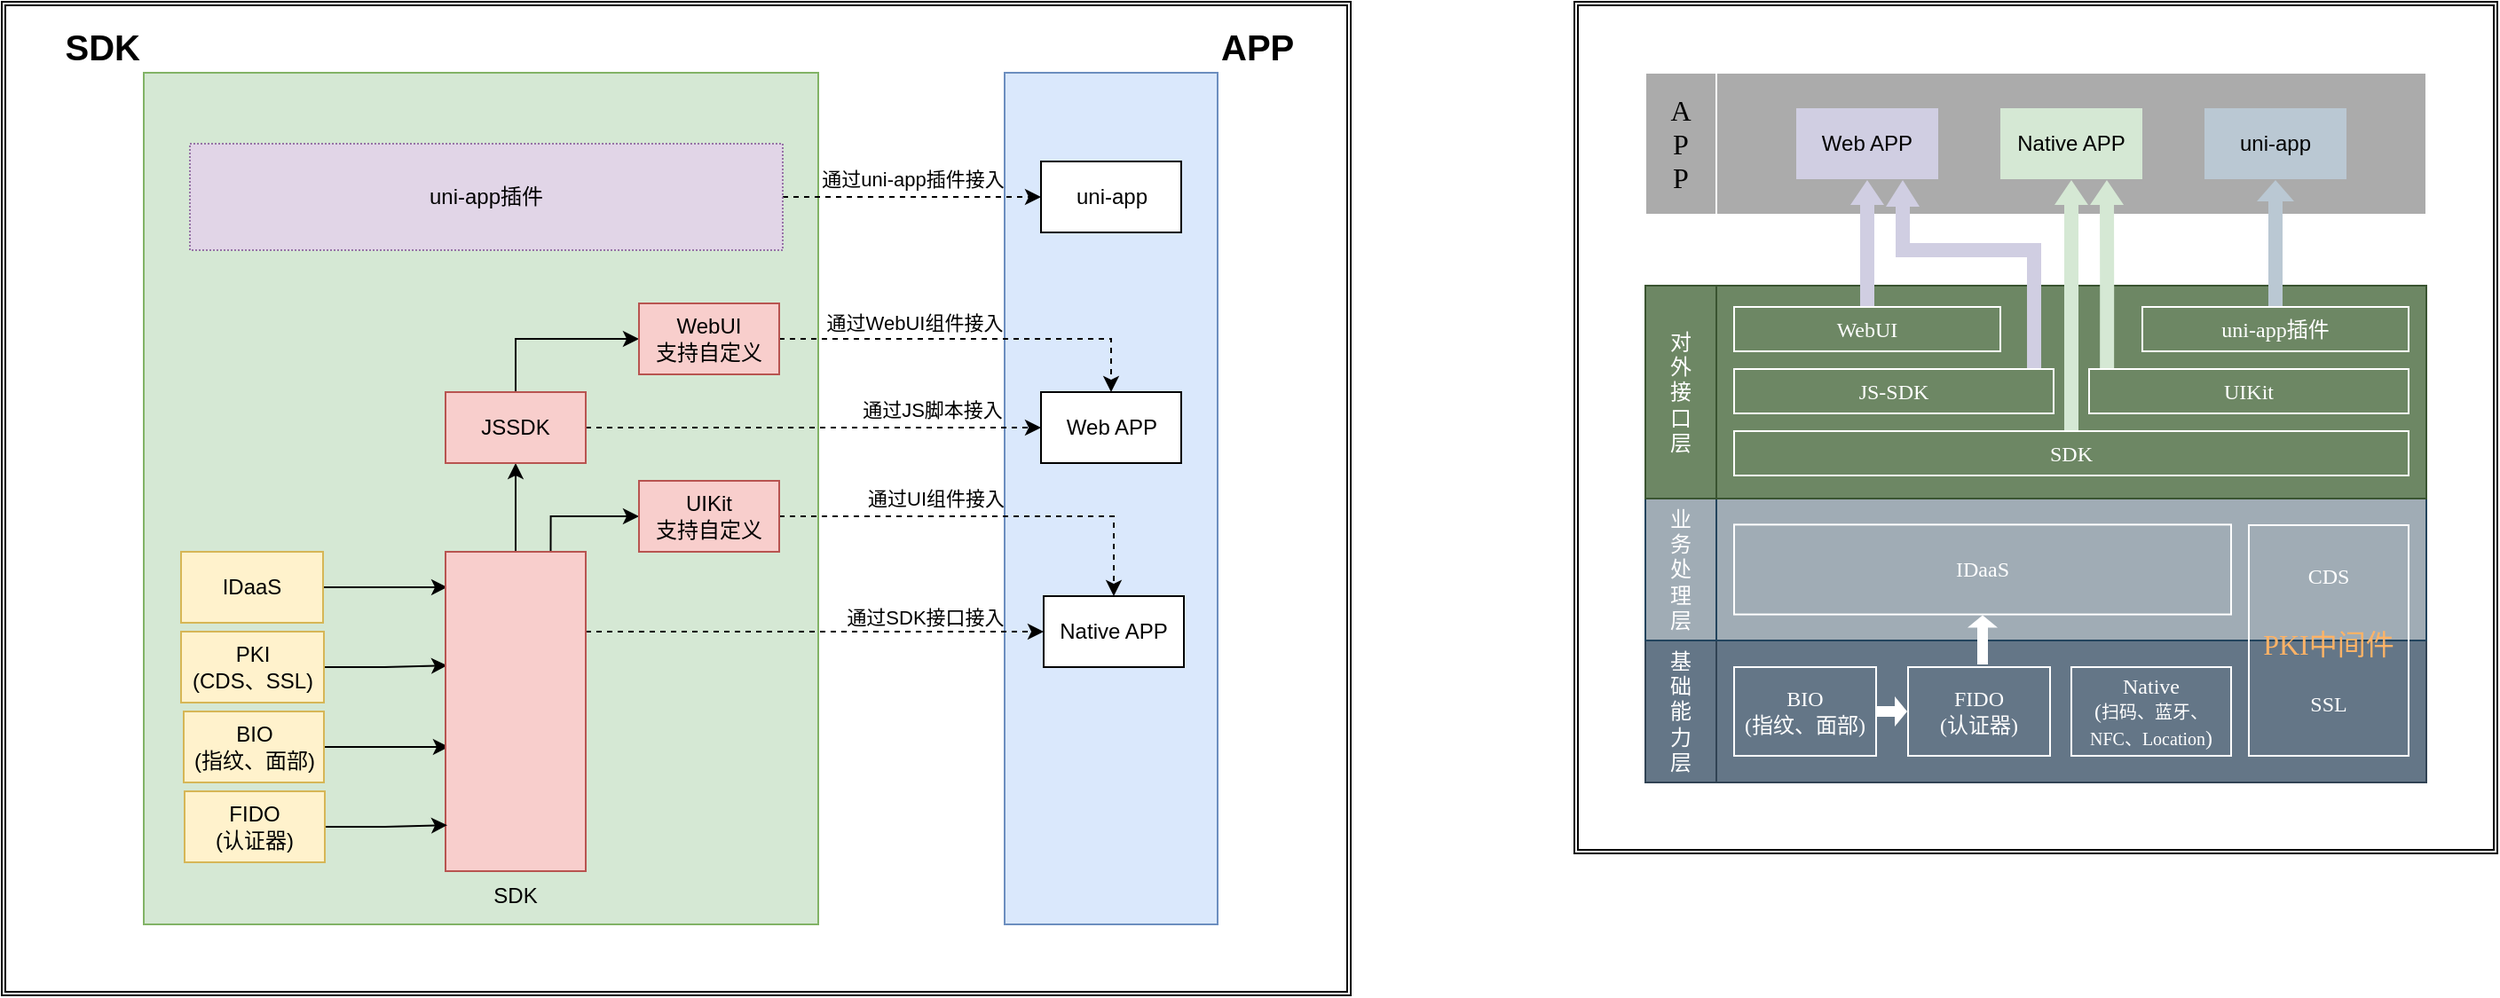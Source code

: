 <mxfile version="14.7.0" type="github">
  <diagram id="6imWZsSA1UWf6HAIqSkL" name="Page-1">
    <mxGraphModel dx="946" dy="539" grid="1" gridSize="10" guides="1" tooltips="1" connect="1" arrows="1" fold="1" page="1" pageScale="1" pageWidth="827" pageHeight="1169" math="0" shadow="0">
      <root>
        <mxCell id="0" />
        <mxCell id="1" parent="0" />
        <mxCell id="tUy6UiczHFlV-gSkyuVa-49" value="" style="shape=ext;double=1;rounded=0;whiteSpace=wrap;html=1;" vertex="1" parent="1">
          <mxGeometry x="920" y="240" width="520" height="480" as="geometry" />
        </mxCell>
        <mxCell id="tUy6UiczHFlV-gSkyuVa-1" value="" style="rounded=0;whiteSpace=wrap;html=1;fillColor=#647687;strokeColor=#314354;fontColor=#ffffff;" vertex="1" parent="1">
          <mxGeometry x="1000" y="600" width="400" height="80" as="geometry" />
        </mxCell>
        <mxCell id="tUy6UiczHFlV-gSkyuVa-2" value="" style="rounded=0;whiteSpace=wrap;html=1;strokeColor=#23445d;fillColor=#A0ACB5;" vertex="1" parent="1">
          <mxGeometry x="1000" y="520" width="400" height="80" as="geometry" />
        </mxCell>
        <mxCell id="tUy6UiczHFlV-gSkyuVa-24" value="&lt;font color=&quot;#ffffff&quot;&gt;CDS&lt;br&gt;&lt;br&gt;&lt;br&gt;&lt;br&gt;&lt;br&gt;SSL&lt;/font&gt;" style="text;html=1;strokeColor=none;fillColor=none;align=center;verticalAlign=middle;whiteSpace=wrap;rounded=0;fontFamily=Verdana;fontSize=12;fontColor=#67AB9F;" vertex="1" parent="1">
          <mxGeometry x="1300" y="535" width="90" height="130" as="geometry" />
        </mxCell>
        <mxCell id="tUy6UiczHFlV-gSkyuVa-3" value="基&lt;br&gt;础&lt;br&gt;能&lt;br&gt;力&lt;br&gt;层" style="rounded=0;labelPosition=center;verticalLabelPosition=middle;align=center;verticalAlign=middle;horizontal=1;whiteSpace=wrap;fillColor=#647687;strokeColor=#314354;fontFamily=Verdana;html=1;labelBorderColor=none;fontColor=#ffffff;" vertex="1" parent="1">
          <mxGeometry x="960" y="600" width="40" height="80" as="geometry" />
        </mxCell>
        <mxCell id="5RzqA2Xlz0qxmawMThW2-2" value="" style="shape=ext;double=1;rounded=0;whiteSpace=wrap;html=1;" parent="1" vertex="1">
          <mxGeometry x="34" y="240" width="760" height="560" as="geometry" />
        </mxCell>
        <mxCell id="Ub4LqbdLNaHDUeAe_q9h-45" value="&lt;b&gt;&lt;font style=&quot;font-size: 20px&quot;&gt;SDK&lt;/font&gt;&lt;/b&gt;" style="rounded=0;whiteSpace=wrap;html=1;fillColor=#d5e8d4;strokeColor=#82b366;labelPosition=left;verticalLabelPosition=top;align=right;verticalAlign=bottom;" parent="1" vertex="1">
          <mxGeometry x="114" y="280" width="380" height="480" as="geometry" />
        </mxCell>
        <mxCell id="Ub4LqbdLNaHDUeAe_q9h-30" value="&lt;font style=&quot;font-size: 20px&quot;&gt;&lt;b&gt;APP&lt;/b&gt;&lt;/font&gt;" style="rounded=0;whiteSpace=wrap;html=1;fillColor=#dae8fc;strokeColor=#6c8ebf;labelPosition=right;verticalLabelPosition=top;align=left;verticalAlign=bottom;" parent="1" vertex="1">
          <mxGeometry x="599" y="280" width="120" height="480" as="geometry" />
        </mxCell>
        <mxCell id="AlgriSjXywLX6hnTCn8b-2" style="edgeStyle=orthogonalEdgeStyle;rounded=0;orthogonalLoop=1;jettySize=auto;html=1;entryX=0.013;entryY=0.356;entryDx=0;entryDy=0;entryPerimeter=0;" parent="1" source="Ub4LqbdLNaHDUeAe_q9h-1" target="Ub4LqbdLNaHDUeAe_q9h-20" edge="1">
          <mxGeometry relative="1" as="geometry" />
        </mxCell>
        <mxCell id="Ub4LqbdLNaHDUeAe_q9h-1" value="PKI&lt;br&gt;(CDS、SSL)" style="rounded=0;whiteSpace=wrap;html=1;fillColor=#fff2cc;strokeColor=#d6b656;" parent="1" vertex="1">
          <mxGeometry x="135" y="595" width="80.5" height="40" as="geometry" />
        </mxCell>
        <mxCell id="AlgriSjXywLX6hnTCn8b-3" style="edgeStyle=orthogonalEdgeStyle;rounded=0;orthogonalLoop=1;jettySize=auto;html=1;entryX=0.025;entryY=0.611;entryDx=0;entryDy=0;entryPerimeter=0;" parent="1" source="Ub4LqbdLNaHDUeAe_q9h-3" target="Ub4LqbdLNaHDUeAe_q9h-20" edge="1">
          <mxGeometry relative="1" as="geometry" />
        </mxCell>
        <mxCell id="Ub4LqbdLNaHDUeAe_q9h-3" value="BIO&lt;br&gt;(指纹、面部)" style="rounded=0;whiteSpace=wrap;html=1;fillColor=#fff2cc;strokeColor=#d6b656;" parent="1" vertex="1">
          <mxGeometry x="136.5" y="640" width="79" height="40" as="geometry" />
        </mxCell>
        <mxCell id="AlgriSjXywLX6hnTCn8b-1" style="edgeStyle=orthogonalEdgeStyle;rounded=0;orthogonalLoop=1;jettySize=auto;html=1;entryX=0.013;entryY=0.111;entryDx=0;entryDy=0;entryPerimeter=0;" parent="1" source="Ub4LqbdLNaHDUeAe_q9h-4" target="Ub4LqbdLNaHDUeAe_q9h-20" edge="1">
          <mxGeometry relative="1" as="geometry" />
        </mxCell>
        <mxCell id="Ub4LqbdLNaHDUeAe_q9h-4" value="IDaaS" style="rounded=0;whiteSpace=wrap;html=1;fillColor=#fff2cc;strokeColor=#d6b656;" parent="1" vertex="1">
          <mxGeometry x="135" y="550" width="80" height="40" as="geometry" />
        </mxCell>
        <mxCell id="Ub4LqbdLNaHDUeAe_q9h-24" style="edgeStyle=orthogonalEdgeStyle;rounded=0;orthogonalLoop=1;jettySize=auto;html=1;entryX=0.5;entryY=1;entryDx=0;entryDy=0;" parent="1" source="Ub4LqbdLNaHDUeAe_q9h-20" target="Ub4LqbdLNaHDUeAe_q9h-21" edge="1">
          <mxGeometry relative="1" as="geometry" />
        </mxCell>
        <mxCell id="Ub4LqbdLNaHDUeAe_q9h-25" style="edgeStyle=orthogonalEdgeStyle;rounded=0;orthogonalLoop=1;jettySize=auto;html=1;entryX=0;entryY=0.5;entryDx=0;entryDy=0;exitX=0.75;exitY=0;exitDx=0;exitDy=0;" parent="1" source="Ub4LqbdLNaHDUeAe_q9h-20" target="Ub4LqbdLNaHDUeAe_q9h-22" edge="1">
          <mxGeometry relative="1" as="geometry" />
        </mxCell>
        <mxCell id="Ub4LqbdLNaHDUeAe_q9h-34" style="edgeStyle=orthogonalEdgeStyle;rounded=0;orthogonalLoop=1;jettySize=auto;html=1;entryX=0;entryY=0.5;entryDx=0;entryDy=0;dashed=1;exitX=1;exitY=0.25;exitDx=0;exitDy=0;" parent="1" source="Ub4LqbdLNaHDUeAe_q9h-20" target="Ub4LqbdLNaHDUeAe_q9h-33" edge="1">
          <mxGeometry relative="1" as="geometry" />
        </mxCell>
        <mxCell id="Ub4LqbdLNaHDUeAe_q9h-41" value="通过SDK接口接入" style="edgeLabel;html=1;align=center;verticalAlign=middle;resizable=0;points=[];labelBackgroundColor=none;" parent="Ub4LqbdLNaHDUeAe_q9h-34" vertex="1" connectable="0">
          <mxGeometry x="0.436" y="3" relative="1" as="geometry">
            <mxPoint x="6" y="-5" as="offset" />
          </mxGeometry>
        </mxCell>
        <mxCell id="Ub4LqbdLNaHDUeAe_q9h-20" value="SDK" style="rounded=0;whiteSpace=wrap;html=1;fillColor=#f8cecc;strokeColor=#b85450;labelPosition=center;verticalLabelPosition=bottom;align=center;verticalAlign=top;" parent="1" vertex="1">
          <mxGeometry x="284" y="550" width="79" height="180" as="geometry" />
        </mxCell>
        <mxCell id="Ub4LqbdLNaHDUeAe_q9h-26" style="edgeStyle=orthogonalEdgeStyle;rounded=0;orthogonalLoop=1;jettySize=auto;html=1;entryX=0;entryY=0.5;entryDx=0;entryDy=0;exitX=0.5;exitY=0;exitDx=0;exitDy=0;" parent="1" source="Ub4LqbdLNaHDUeAe_q9h-21" target="Ub4LqbdLNaHDUeAe_q9h-23" edge="1">
          <mxGeometry relative="1" as="geometry" />
        </mxCell>
        <mxCell id="Ub4LqbdLNaHDUeAe_q9h-37" style="edgeStyle=orthogonalEdgeStyle;rounded=0;orthogonalLoop=1;jettySize=auto;html=1;dashed=1;" parent="1" source="Ub4LqbdLNaHDUeAe_q9h-21" target="Ub4LqbdLNaHDUeAe_q9h-35" edge="1">
          <mxGeometry relative="1" as="geometry" />
        </mxCell>
        <mxCell id="Ub4LqbdLNaHDUeAe_q9h-39" value="通过JS脚本接入" style="edgeLabel;html=1;align=center;verticalAlign=middle;resizable=0;points=[];labelBackgroundColor=none;" parent="Ub4LqbdLNaHDUeAe_q9h-37" vertex="1" connectable="0">
          <mxGeometry x="0.42" relative="1" as="geometry">
            <mxPoint x="13" y="-10" as="offset" />
          </mxGeometry>
        </mxCell>
        <mxCell id="Ub4LqbdLNaHDUeAe_q9h-21" value="JSSDK" style="rounded=0;whiteSpace=wrap;html=1;fillColor=#f8cecc;strokeColor=#b85450;" parent="1" vertex="1">
          <mxGeometry x="284" y="460" width="79" height="40" as="geometry" />
        </mxCell>
        <mxCell id="Ub4LqbdLNaHDUeAe_q9h-36" style="edgeStyle=orthogonalEdgeStyle;rounded=0;orthogonalLoop=1;jettySize=auto;html=1;entryX=0.5;entryY=0;entryDx=0;entryDy=0;dashed=1;" parent="1" source="Ub4LqbdLNaHDUeAe_q9h-22" target="Ub4LqbdLNaHDUeAe_q9h-33" edge="1">
          <mxGeometry relative="1" as="geometry" />
        </mxCell>
        <mxCell id="Ub4LqbdLNaHDUeAe_q9h-40" value="通过UI组件接入" style="edgeLabel;html=1;align=center;verticalAlign=middle;resizable=0;points=[];labelBackgroundColor=none;" parent="Ub4LqbdLNaHDUeAe_q9h-36" vertex="1" connectable="0">
          <mxGeometry x="-0.469" y="4" relative="1" as="geometry">
            <mxPoint x="26" y="-6" as="offset" />
          </mxGeometry>
        </mxCell>
        <mxCell id="Ub4LqbdLNaHDUeAe_q9h-22" value="UIKit&lt;br&gt;支持自定义" style="rounded=0;whiteSpace=wrap;html=1;fillColor=#f8cecc;strokeColor=#b85450;" parent="1" vertex="1">
          <mxGeometry x="393" y="510" width="79" height="40" as="geometry" />
        </mxCell>
        <mxCell id="AlgriSjXywLX6hnTCn8b-5" style="edgeStyle=orthogonalEdgeStyle;rounded=0;orthogonalLoop=1;jettySize=auto;html=1;dashed=1;" parent="1" source="Ub4LqbdLNaHDUeAe_q9h-23" target="Ub4LqbdLNaHDUeAe_q9h-35" edge="1">
          <mxGeometry relative="1" as="geometry" />
        </mxCell>
        <mxCell id="AlgriSjXywLX6hnTCn8b-6" value="通过WebUI组件接入" style="edgeLabel;html=1;align=center;verticalAlign=middle;resizable=0;points=[];labelBackgroundColor=none;" parent="AlgriSjXywLX6hnTCn8b-5" vertex="1" connectable="0">
          <mxGeometry x="-0.438" y="2" relative="1" as="geometry">
            <mxPoint x="15" y="-7" as="offset" />
          </mxGeometry>
        </mxCell>
        <mxCell id="Ub4LqbdLNaHDUeAe_q9h-23" value="WebUI&lt;br&gt;支持自定义" style="rounded=0;whiteSpace=wrap;html=1;fillColor=#f8cecc;strokeColor=#b85450;" parent="1" vertex="1">
          <mxGeometry x="393" y="410" width="79" height="40" as="geometry" />
        </mxCell>
        <mxCell id="Ub4LqbdLNaHDUeAe_q9h-33" value="Native APP" style="rounded=0;whiteSpace=wrap;html=1;" parent="1" vertex="1">
          <mxGeometry x="621" y="575" width="79" height="40" as="geometry" />
        </mxCell>
        <mxCell id="Ub4LqbdLNaHDUeAe_q9h-35" value="Web APP" style="rounded=0;whiteSpace=wrap;html=1;" parent="1" vertex="1">
          <mxGeometry x="619.5" y="460" width="79" height="40" as="geometry" />
        </mxCell>
        <mxCell id="AlgriSjXywLX6hnTCn8b-4" style="edgeStyle=orthogonalEdgeStyle;rounded=0;orthogonalLoop=1;jettySize=auto;html=1;entryX=0.013;entryY=0.856;entryDx=0;entryDy=0;entryPerimeter=0;" parent="1" source="psbZgki1PjB1DpVuzoFS-1" target="Ub4LqbdLNaHDUeAe_q9h-20" edge="1">
          <mxGeometry relative="1" as="geometry" />
        </mxCell>
        <mxCell id="psbZgki1PjB1DpVuzoFS-1" value="FIDO&lt;br&gt;(认证器)" style="rounded=0;whiteSpace=wrap;html=1;fillColor=#fff2cc;strokeColor=#d6b656;" parent="1" vertex="1">
          <mxGeometry x="137" y="685" width="79" height="40" as="geometry" />
        </mxCell>
        <mxCell id="5RzqA2Xlz0qxmawMThW2-4" value="uni-app" style="rounded=0;whiteSpace=wrap;html=1;" parent="1" vertex="1">
          <mxGeometry x="619.5" y="330" width="79" height="40" as="geometry" />
        </mxCell>
        <mxCell id="5RzqA2Xlz0qxmawMThW2-6" style="edgeStyle=orthogonalEdgeStyle;rounded=0;orthogonalLoop=1;jettySize=auto;html=1;entryX=0;entryY=0.5;entryDx=0;entryDy=0;dashed=1;" parent="1" source="5RzqA2Xlz0qxmawMThW2-5" target="5RzqA2Xlz0qxmawMThW2-4" edge="1">
          <mxGeometry relative="1" as="geometry" />
        </mxCell>
        <mxCell id="5RzqA2Xlz0qxmawMThW2-13" value="通过uni-app插件接入" style="edgeLabel;html=1;align=center;verticalAlign=middle;resizable=0;points=[];labelBackgroundColor=none;" parent="5RzqA2Xlz0qxmawMThW2-6" vertex="1" connectable="0">
          <mxGeometry x="0.181" y="1" relative="1" as="geometry">
            <mxPoint x="-13" y="-9" as="offset" />
          </mxGeometry>
        </mxCell>
        <mxCell id="5RzqA2Xlz0qxmawMThW2-5" value="uni-app插件" style="rounded=0;whiteSpace=wrap;html=1;dashed=1;dashPattern=1 1;fillColor=#e1d5e7;strokeColor=#9673a6;" parent="1" vertex="1">
          <mxGeometry x="140" y="320" width="334" height="60" as="geometry" />
        </mxCell>
        <mxCell id="tUy6UiczHFlV-gSkyuVa-5" value="业&lt;br&gt;务&lt;br&gt;处&lt;br&gt;理&lt;br&gt;层" style="rounded=0;labelPosition=center;verticalLabelPosition=middle;align=center;verticalAlign=middle;horizontal=1;whiteSpace=wrap;strokeColor=#23445d;fontFamily=Verdana;html=1;labelBorderColor=none;fontColor=#FFFFFF;fillColor=#A0ACB5;" vertex="1" parent="1">
          <mxGeometry x="960" y="520" width="40" height="80" as="geometry" />
        </mxCell>
        <mxCell id="tUy6UiczHFlV-gSkyuVa-6" value="&lt;font style=&quot;font-size: 16px&quot; color=&quot;#ffb366&quot;&gt;PKI中间件&lt;/font&gt;" style="rounded=0;html=1;fontFamily=Verdana;labelPosition=center;verticalLabelPosition=middle;align=center;verticalAlign=middle;fontSize=20;fillColor=none;strokeColor=#FFFFFF;fontColor=#FFB570;labelBackgroundColor=none;labelBorderColor=none;whiteSpace=wrap;" vertex="1" parent="1">
          <mxGeometry x="1300" y="535" width="90" height="130" as="geometry" />
        </mxCell>
        <mxCell id="tUy6UiczHFlV-gSkyuVa-7" value="IDaaS" style="rounded=0;whiteSpace=wrap;html=1;fontFamily=Verdana;fillColor=none;strokeColor=#FFFFFF;fontColor=#FFFFFF;" vertex="1" parent="1">
          <mxGeometry x="1010" y="534.69" width="280" height="50.62" as="geometry" />
        </mxCell>
        <mxCell id="tUy6UiczHFlV-gSkyuVa-28" style="edgeStyle=orthogonalEdgeStyle;shape=flexArrow;rounded=0;orthogonalLoop=1;jettySize=auto;html=1;entryX=0;entryY=0.5;entryDx=0;entryDy=0;fontFamily=Verdana;fontSize=12;fontColor=#FFFFFF;fillColor=#ffffff;endWidth=10;endSize=2;width=6;strokeColor=none;" edge="1" parent="1" source="tUy6UiczHFlV-gSkyuVa-9" target="tUy6UiczHFlV-gSkyuVa-23">
          <mxGeometry relative="1" as="geometry" />
        </mxCell>
        <mxCell id="tUy6UiczHFlV-gSkyuVa-9" value="BIO&lt;br&gt;(指纹、面部)" style="rounded=0;whiteSpace=wrap;html=1;fontFamily=Verdana;fillColor=none;strokeColor=#FFFFFF;fontColor=#FFFFFF;" vertex="1" parent="1">
          <mxGeometry x="1010" y="615" width="80" height="50" as="geometry" />
        </mxCell>
        <mxCell id="tUy6UiczHFlV-gSkyuVa-13" value="CDS&lt;br style=&quot;font-size: 13px;&quot;&gt;Cert、SSL" style="text;html=1;fillColor=none;align=center;verticalAlign=middle;whiteSpace=wrap;rounded=0;fontFamily=Verdana;fontSize=13;fontColor=#FFFFFF;strokeColor=#FFFFFF;" vertex="1" parent="1">
          <mxGeometry x="1230" y="447" width="100" height="40" as="geometry" />
        </mxCell>
        <mxCell id="tUy6UiczHFlV-gSkyuVa-15" value="Native&lt;br&gt;(&lt;font style=&quot;font-size: 10px&quot;&gt;扫码&lt;font style=&quot;font-size: 10px&quot;&gt;、蓝牙、&lt;br&gt;NFC、Location&lt;/font&gt;&lt;/font&gt;)" style="rounded=0;whiteSpace=wrap;html=1;fontFamily=Verdana;fillColor=none;strokeColor=#FFFFFF;fontColor=#FFFFFF;" vertex="1" parent="1">
          <mxGeometry x="1200" y="615" width="90" height="50" as="geometry" />
        </mxCell>
        <mxCell id="tUy6UiczHFlV-gSkyuVa-17" value="" style="rounded=0;whiteSpace=wrap;html=1;strokeColor=#3A5431;gradientDirection=south;fillColor=#6d8764;labelPosition=right;verticalLabelPosition=top;align=left;verticalAlign=bottom;fontColor=#67AB9F;" vertex="1" parent="1">
          <mxGeometry x="1000" y="400" width="400" height="120" as="geometry" />
        </mxCell>
        <mxCell id="tUy6UiczHFlV-gSkyuVa-18" value="对&lt;br&gt;外&lt;br&gt;接&lt;br&gt;口&lt;br&gt;层" style="rounded=0;labelPosition=center;verticalLabelPosition=middle;align=center;verticalAlign=middle;horizontal=1;whiteSpace=wrap;strokeColor=#3A5431;fontFamily=Verdana;html=1;labelBorderColor=none;gradientDirection=south;fillColor=#6d8764;fontColor=#ffffff;" vertex="1" parent="1">
          <mxGeometry x="960" y="400" width="40" height="120" as="geometry" />
        </mxCell>
        <mxCell id="tUy6UiczHFlV-gSkyuVa-20" value="" style="rounded=0;whiteSpace=wrap;html=1;fontFamily=Verdana;fontSize=12;strokeColor=#FFFFFF;fillColor=#ABABAB;labelPosition=right;verticalLabelPosition=top;align=left;verticalAlign=bottom;fontColor=#7A7A7A;" vertex="1" parent="1">
          <mxGeometry x="1000" y="280" width="400" height="80" as="geometry" />
        </mxCell>
        <mxCell id="tUy6UiczHFlV-gSkyuVa-44" style="edgeStyle=orthogonalEdgeStyle;shape=flexArrow;rounded=0;orthogonalLoop=1;jettySize=auto;html=1;entryX=0.5;entryY=1;entryDx=0;entryDy=0;fontFamily=Verdana;fontSize=20;fontColor=#000000;endWidth=10;endSize=4.33;width=8;fillColor=#d5e8d4;strokeColor=none;" edge="1" parent="1" source="tUy6UiczHFlV-gSkyuVa-21" target="tUy6UiczHFlV-gSkyuVa-41">
          <mxGeometry relative="1" as="geometry">
            <Array as="points" />
          </mxGeometry>
        </mxCell>
        <mxCell id="tUy6UiczHFlV-gSkyuVa-21" value="&lt;font color=&quot;#ffffff&quot;&gt;SDK&lt;/font&gt;" style="rounded=0;whiteSpace=wrap;html=1;fontFamily=Verdana;fontSize=12;fontColor=#67AB9F;strokeColor=#FFFFFF;fillColor=none;" vertex="1" parent="1">
          <mxGeometry x="1010" y="482" width="380" height="25" as="geometry" />
        </mxCell>
        <mxCell id="tUy6UiczHFlV-gSkyuVa-23" value="FIDO&lt;br&gt;(认证器)" style="rounded=0;whiteSpace=wrap;html=1;fontFamily=Verdana;fillColor=none;strokeColor=#FFFFFF;fontColor=#FFFFFF;" vertex="1" parent="1">
          <mxGeometry x="1108" y="615" width="80" height="50" as="geometry" />
        </mxCell>
        <mxCell id="tUy6UiczHFlV-gSkyuVa-48" style="edgeStyle=orthogonalEdgeStyle;shape=flexArrow;rounded=0;orthogonalLoop=1;jettySize=auto;html=1;entryX=0.75;entryY=1;entryDx=0;entryDy=0;fontFamily=Verdana;fontSize=20;fontColor=#000000;fillColor=#d0cee2;exitX=0.939;exitY=0;exitDx=0;exitDy=0;exitPerimeter=0;width=8;endSize=4.67;endWidth=10;strokeColor=none;" edge="1" parent="1" source="tUy6UiczHFlV-gSkyuVa-25" target="tUy6UiczHFlV-gSkyuVa-42">
          <mxGeometry relative="1" as="geometry">
            <Array as="points">
              <mxPoint x="1179" y="380" />
              <mxPoint x="1105" y="380" />
            </Array>
          </mxGeometry>
        </mxCell>
        <mxCell id="tUy6UiczHFlV-gSkyuVa-25" value="&lt;font color=&quot;#ffffff&quot;&gt;JS-SDK&lt;/font&gt;" style="rounded=0;whiteSpace=wrap;html=1;fontFamily=Verdana;fontSize=12;fontColor=#67AB9F;strokeColor=#FFFFFF;fillColor=none;" vertex="1" parent="1">
          <mxGeometry x="1010" y="447" width="180" height="25" as="geometry" />
        </mxCell>
        <mxCell id="tUy6UiczHFlV-gSkyuVa-45" style="edgeStyle=orthogonalEdgeStyle;shape=flexArrow;rounded=0;orthogonalLoop=1;jettySize=auto;html=1;entryX=0.75;entryY=1;entryDx=0;entryDy=0;fontFamily=Verdana;fontSize=20;fontColor=#000000;fillColor=#d5e8d4;width=8;endSize=4.33;endWidth=10;strokeColor=none;exitX=0.056;exitY=0.04;exitDx=0;exitDy=0;exitPerimeter=0;" edge="1" parent="1" source="tUy6UiczHFlV-gSkyuVa-27" target="tUy6UiczHFlV-gSkyuVa-41">
          <mxGeometry relative="1" as="geometry">
            <mxPoint x="1220" y="450" as="sourcePoint" />
          </mxGeometry>
        </mxCell>
        <mxCell id="tUy6UiczHFlV-gSkyuVa-27" value="&lt;font color=&quot;#ffffff&quot;&gt;UIKit&lt;br&gt;&lt;/font&gt;" style="rounded=0;whiteSpace=wrap;html=1;fontFamily=Verdana;fontSize=12;fontColor=#67AB9F;strokeColor=#FFFFFF;fillColor=none;" vertex="1" parent="1">
          <mxGeometry x="1210" y="447" width="180" height="25" as="geometry" />
        </mxCell>
        <mxCell id="tUy6UiczHFlV-gSkyuVa-47" style="edgeStyle=orthogonalEdgeStyle;shape=flexArrow;rounded=0;orthogonalLoop=1;jettySize=auto;html=1;entryX=0.5;entryY=1;entryDx=0;entryDy=0;fontFamily=Verdana;fontSize=20;fontColor=#000000;fillColor=#d0cee2;width=8;endSize=4.33;endWidth=10;strokeColor=none;" edge="1" parent="1" source="tUy6UiczHFlV-gSkyuVa-29" target="tUy6UiczHFlV-gSkyuVa-42">
          <mxGeometry relative="1" as="geometry" />
        </mxCell>
        <mxCell id="tUy6UiczHFlV-gSkyuVa-29" value="&lt;font color=&quot;#ffffff&quot;&gt;WebUI&lt;/font&gt;" style="rounded=0;whiteSpace=wrap;html=1;fontFamily=Verdana;fontSize=12;fontColor=#67AB9F;strokeColor=#FFFFFF;fillColor=none;" vertex="1" parent="1">
          <mxGeometry x="1010" y="412" width="150" height="25" as="geometry" />
        </mxCell>
        <mxCell id="tUy6UiczHFlV-gSkyuVa-46" style="edgeStyle=orthogonalEdgeStyle;shape=flexArrow;rounded=0;orthogonalLoop=1;jettySize=auto;html=1;entryX=0.5;entryY=1;entryDx=0;entryDy=0;fontFamily=Verdana;fontSize=20;fontColor=#000000;fillColor=#bac8d3;endWidth=12;endSize=3.67;width=8;strokeColor=none;" edge="1" parent="1" source="tUy6UiczHFlV-gSkyuVa-30" target="tUy6UiczHFlV-gSkyuVa-43">
          <mxGeometry relative="1" as="geometry" />
        </mxCell>
        <mxCell id="tUy6UiczHFlV-gSkyuVa-30" value="&lt;font color=&quot;#ffffff&quot;&gt;uni-app插件&lt;/font&gt;" style="rounded=0;whiteSpace=wrap;html=1;fontFamily=Verdana;fontSize=12;fontColor=#67AB9F;strokeColor=#FFFFFF;fillColor=none;" vertex="1" parent="1">
          <mxGeometry x="1240" y="412" width="150" height="25" as="geometry" />
        </mxCell>
        <mxCell id="tUy6UiczHFlV-gSkyuVa-36" style="edgeStyle=orthogonalEdgeStyle;shape=flexArrow;rounded=0;orthogonalLoop=1;jettySize=auto;html=1;fontFamily=Verdana;fontSize=12;fontColor=#FFFFFF;fillColor=#ffffff;endWidth=10;endSize=2;width=6;strokeColor=none;exitX=0.525;exitY=-0.02;exitDx=0;exitDy=0;exitPerimeter=0;" edge="1" parent="1" source="tUy6UiczHFlV-gSkyuVa-23" target="tUy6UiczHFlV-gSkyuVa-7">
          <mxGeometry relative="1" as="geometry">
            <mxPoint x="1150" y="600" as="sourcePoint" />
            <mxPoint x="1118" y="650" as="targetPoint" />
          </mxGeometry>
        </mxCell>
        <mxCell id="tUy6UiczHFlV-gSkyuVa-40" value="&lt;font style=&quot;font-size: 16px&quot;&gt;A&lt;br&gt;P&lt;br&gt;P&lt;/font&gt;" style="rounded=0;whiteSpace=wrap;html=1;fontFamily=Verdana;fontSize=12;strokeColor=#FFFFFF;fillColor=#ABABAB;labelPosition=center;verticalLabelPosition=middle;align=center;verticalAlign=middle;" vertex="1" parent="1">
          <mxGeometry x="960" y="280" width="40" height="80" as="geometry" />
        </mxCell>
        <mxCell id="tUy6UiczHFlV-gSkyuVa-41" value="Native APP" style="rounded=0;whiteSpace=wrap;html=1;fillColor=#d5e8d4;strokeColor=none;" vertex="1" parent="1">
          <mxGeometry x="1160" y="300" width="80" height="40" as="geometry" />
        </mxCell>
        <mxCell id="tUy6UiczHFlV-gSkyuVa-42" value="Web APP" style="rounded=0;whiteSpace=wrap;html=1;fillColor=#d0cee2;strokeColor=none;" vertex="1" parent="1">
          <mxGeometry x="1045" y="300" width="80" height="40" as="geometry" />
        </mxCell>
        <mxCell id="tUy6UiczHFlV-gSkyuVa-43" value="uni-app" style="rounded=0;whiteSpace=wrap;html=1;fillColor=#bac8d3;strokeColor=none;" vertex="1" parent="1">
          <mxGeometry x="1275" y="300" width="80" height="40" as="geometry" />
        </mxCell>
      </root>
    </mxGraphModel>
  </diagram>
</mxfile>
